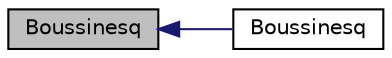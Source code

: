 digraph "Boussinesq"
{
  bgcolor="transparent";
  edge [fontname="Helvetica",fontsize="10",labelfontname="Helvetica",labelfontsize="10"];
  node [fontname="Helvetica",fontsize="10",shape=record];
  rankdir="LR";
  Node1 [label="Boussinesq",height=0.2,width=0.4,color="black", fillcolor="grey75", style="filled", fontcolor="black"];
  Node1 -> Node2 [dir="back",color="midnightblue",fontsize="10",style="solid",fontname="Helvetica"];
  Node2 [label="Boussinesq",height=0.2,width=0.4,color="black",URL="$a00153.html#a3c784ae79e6bd1f84d467ffdf84eb02b",tooltip="Construct from Istream. "];
}
